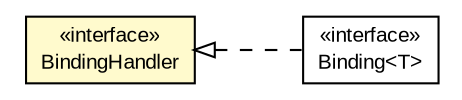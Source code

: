 #!/usr/local/bin/dot
#
# Class diagram 
# Generated by UMLGraph version R5_6-24-gf6e263 (http://www.umlgraph.org/)
#

digraph G {
	edge [fontname="arial",fontsize=10,labelfontname="arial",labelfontsize=10];
	node [fontname="arial",fontsize=10,shape=plaintext];
	nodesep=0.25;
	ranksep=0.5;
	rankdir=LR;
	// org.turbogwt.mvp.databind.client.BindingHandler
	c326 [label=<<table title="org.turbogwt.mvp.databind.client.BindingHandler" border="0" cellborder="1" cellspacing="0" cellpadding="2" port="p" bgcolor="lemonChiffon" href="./BindingHandler.html">
		<tr><td><table border="0" cellspacing="0" cellpadding="1">
<tr><td align="center" balign="center"> &#171;interface&#187; </td></tr>
<tr><td align="center" balign="center"> BindingHandler </td></tr>
		</table></td></tr>
		</table>>, URL="./BindingHandler.html", fontname="arial", fontcolor="black", fontsize=10.0];
	// org.turbogwt.mvp.databind.client.Binding<T>
	c327 [label=<<table title="org.turbogwt.mvp.databind.client.Binding" border="0" cellborder="1" cellspacing="0" cellpadding="2" port="p" href="./Binding.html">
		<tr><td><table border="0" cellspacing="0" cellpadding="1">
<tr><td align="center" balign="center"> &#171;interface&#187; </td></tr>
<tr><td align="center" balign="center"> Binding&lt;T&gt; </td></tr>
		</table></td></tr>
		</table>>, URL="./Binding.html", fontname="arial", fontcolor="black", fontsize=10.0];
	//org.turbogwt.mvp.databind.client.Binding<T> implements org.turbogwt.mvp.databind.client.BindingHandler
	c326:p -> c327:p [dir=back,arrowtail=empty,style=dashed];
}

